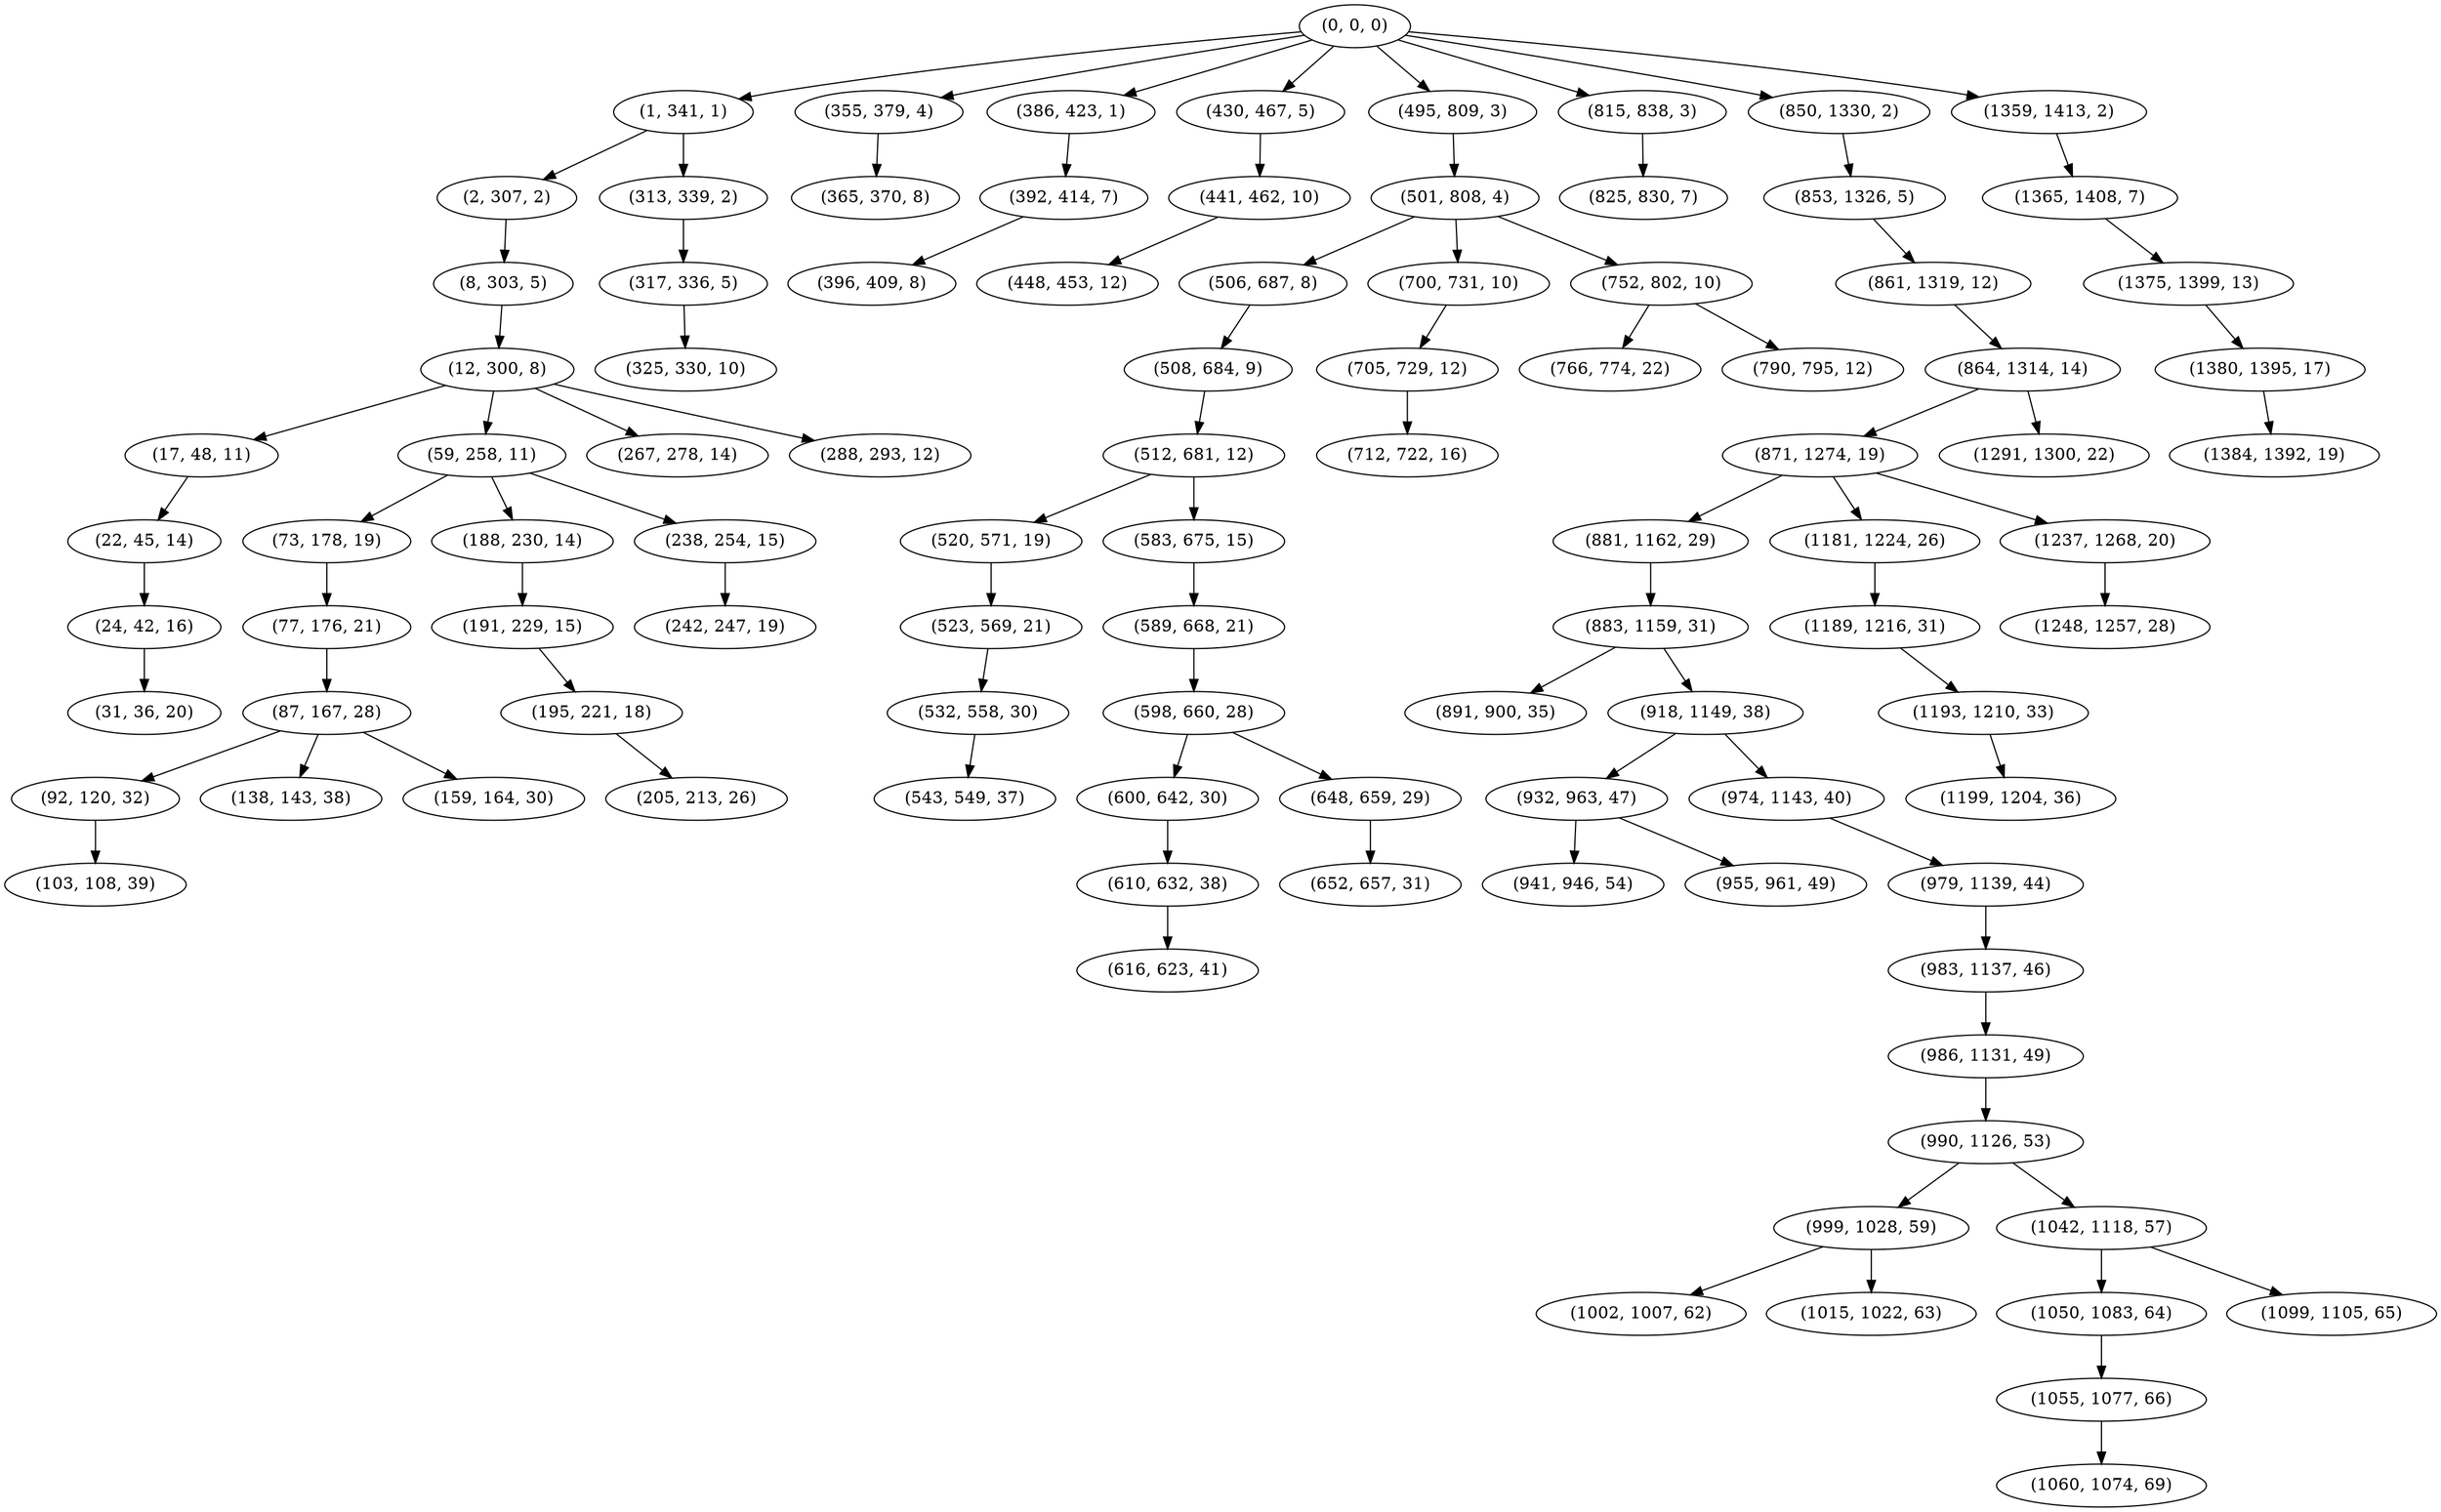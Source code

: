 digraph tree {
    "(0, 0, 0)";
    "(1, 341, 1)";
    "(2, 307, 2)";
    "(8, 303, 5)";
    "(12, 300, 8)";
    "(17, 48, 11)";
    "(22, 45, 14)";
    "(24, 42, 16)";
    "(31, 36, 20)";
    "(59, 258, 11)";
    "(73, 178, 19)";
    "(77, 176, 21)";
    "(87, 167, 28)";
    "(92, 120, 32)";
    "(103, 108, 39)";
    "(138, 143, 38)";
    "(159, 164, 30)";
    "(188, 230, 14)";
    "(191, 229, 15)";
    "(195, 221, 18)";
    "(205, 213, 26)";
    "(238, 254, 15)";
    "(242, 247, 19)";
    "(267, 278, 14)";
    "(288, 293, 12)";
    "(313, 339, 2)";
    "(317, 336, 5)";
    "(325, 330, 10)";
    "(355, 379, 4)";
    "(365, 370, 8)";
    "(386, 423, 1)";
    "(392, 414, 7)";
    "(396, 409, 8)";
    "(430, 467, 5)";
    "(441, 462, 10)";
    "(448, 453, 12)";
    "(495, 809, 3)";
    "(501, 808, 4)";
    "(506, 687, 8)";
    "(508, 684, 9)";
    "(512, 681, 12)";
    "(520, 571, 19)";
    "(523, 569, 21)";
    "(532, 558, 30)";
    "(543, 549, 37)";
    "(583, 675, 15)";
    "(589, 668, 21)";
    "(598, 660, 28)";
    "(600, 642, 30)";
    "(610, 632, 38)";
    "(616, 623, 41)";
    "(648, 659, 29)";
    "(652, 657, 31)";
    "(700, 731, 10)";
    "(705, 729, 12)";
    "(712, 722, 16)";
    "(752, 802, 10)";
    "(766, 774, 22)";
    "(790, 795, 12)";
    "(815, 838, 3)";
    "(825, 830, 7)";
    "(850, 1330, 2)";
    "(853, 1326, 5)";
    "(861, 1319, 12)";
    "(864, 1314, 14)";
    "(871, 1274, 19)";
    "(881, 1162, 29)";
    "(883, 1159, 31)";
    "(891, 900, 35)";
    "(918, 1149, 38)";
    "(932, 963, 47)";
    "(941, 946, 54)";
    "(955, 961, 49)";
    "(974, 1143, 40)";
    "(979, 1139, 44)";
    "(983, 1137, 46)";
    "(986, 1131, 49)";
    "(990, 1126, 53)";
    "(999, 1028, 59)";
    "(1002, 1007, 62)";
    "(1015, 1022, 63)";
    "(1042, 1118, 57)";
    "(1050, 1083, 64)";
    "(1055, 1077, 66)";
    "(1060, 1074, 69)";
    "(1099, 1105, 65)";
    "(1181, 1224, 26)";
    "(1189, 1216, 31)";
    "(1193, 1210, 33)";
    "(1199, 1204, 36)";
    "(1237, 1268, 20)";
    "(1248, 1257, 28)";
    "(1291, 1300, 22)";
    "(1359, 1413, 2)";
    "(1365, 1408, 7)";
    "(1375, 1399, 13)";
    "(1380, 1395, 17)";
    "(1384, 1392, 19)";
    "(0, 0, 0)" -> "(1, 341, 1)";
    "(0, 0, 0)" -> "(355, 379, 4)";
    "(0, 0, 0)" -> "(386, 423, 1)";
    "(0, 0, 0)" -> "(430, 467, 5)";
    "(0, 0, 0)" -> "(495, 809, 3)";
    "(0, 0, 0)" -> "(815, 838, 3)";
    "(0, 0, 0)" -> "(850, 1330, 2)";
    "(0, 0, 0)" -> "(1359, 1413, 2)";
    "(1, 341, 1)" -> "(2, 307, 2)";
    "(1, 341, 1)" -> "(313, 339, 2)";
    "(2, 307, 2)" -> "(8, 303, 5)";
    "(8, 303, 5)" -> "(12, 300, 8)";
    "(12, 300, 8)" -> "(17, 48, 11)";
    "(12, 300, 8)" -> "(59, 258, 11)";
    "(12, 300, 8)" -> "(267, 278, 14)";
    "(12, 300, 8)" -> "(288, 293, 12)";
    "(17, 48, 11)" -> "(22, 45, 14)";
    "(22, 45, 14)" -> "(24, 42, 16)";
    "(24, 42, 16)" -> "(31, 36, 20)";
    "(59, 258, 11)" -> "(73, 178, 19)";
    "(59, 258, 11)" -> "(188, 230, 14)";
    "(59, 258, 11)" -> "(238, 254, 15)";
    "(73, 178, 19)" -> "(77, 176, 21)";
    "(77, 176, 21)" -> "(87, 167, 28)";
    "(87, 167, 28)" -> "(92, 120, 32)";
    "(87, 167, 28)" -> "(138, 143, 38)";
    "(87, 167, 28)" -> "(159, 164, 30)";
    "(92, 120, 32)" -> "(103, 108, 39)";
    "(188, 230, 14)" -> "(191, 229, 15)";
    "(191, 229, 15)" -> "(195, 221, 18)";
    "(195, 221, 18)" -> "(205, 213, 26)";
    "(238, 254, 15)" -> "(242, 247, 19)";
    "(313, 339, 2)" -> "(317, 336, 5)";
    "(317, 336, 5)" -> "(325, 330, 10)";
    "(355, 379, 4)" -> "(365, 370, 8)";
    "(386, 423, 1)" -> "(392, 414, 7)";
    "(392, 414, 7)" -> "(396, 409, 8)";
    "(430, 467, 5)" -> "(441, 462, 10)";
    "(441, 462, 10)" -> "(448, 453, 12)";
    "(495, 809, 3)" -> "(501, 808, 4)";
    "(501, 808, 4)" -> "(506, 687, 8)";
    "(501, 808, 4)" -> "(700, 731, 10)";
    "(501, 808, 4)" -> "(752, 802, 10)";
    "(506, 687, 8)" -> "(508, 684, 9)";
    "(508, 684, 9)" -> "(512, 681, 12)";
    "(512, 681, 12)" -> "(520, 571, 19)";
    "(512, 681, 12)" -> "(583, 675, 15)";
    "(520, 571, 19)" -> "(523, 569, 21)";
    "(523, 569, 21)" -> "(532, 558, 30)";
    "(532, 558, 30)" -> "(543, 549, 37)";
    "(583, 675, 15)" -> "(589, 668, 21)";
    "(589, 668, 21)" -> "(598, 660, 28)";
    "(598, 660, 28)" -> "(600, 642, 30)";
    "(598, 660, 28)" -> "(648, 659, 29)";
    "(600, 642, 30)" -> "(610, 632, 38)";
    "(610, 632, 38)" -> "(616, 623, 41)";
    "(648, 659, 29)" -> "(652, 657, 31)";
    "(700, 731, 10)" -> "(705, 729, 12)";
    "(705, 729, 12)" -> "(712, 722, 16)";
    "(752, 802, 10)" -> "(766, 774, 22)";
    "(752, 802, 10)" -> "(790, 795, 12)";
    "(815, 838, 3)" -> "(825, 830, 7)";
    "(850, 1330, 2)" -> "(853, 1326, 5)";
    "(853, 1326, 5)" -> "(861, 1319, 12)";
    "(861, 1319, 12)" -> "(864, 1314, 14)";
    "(864, 1314, 14)" -> "(871, 1274, 19)";
    "(864, 1314, 14)" -> "(1291, 1300, 22)";
    "(871, 1274, 19)" -> "(881, 1162, 29)";
    "(871, 1274, 19)" -> "(1181, 1224, 26)";
    "(871, 1274, 19)" -> "(1237, 1268, 20)";
    "(881, 1162, 29)" -> "(883, 1159, 31)";
    "(883, 1159, 31)" -> "(891, 900, 35)";
    "(883, 1159, 31)" -> "(918, 1149, 38)";
    "(918, 1149, 38)" -> "(932, 963, 47)";
    "(918, 1149, 38)" -> "(974, 1143, 40)";
    "(932, 963, 47)" -> "(941, 946, 54)";
    "(932, 963, 47)" -> "(955, 961, 49)";
    "(974, 1143, 40)" -> "(979, 1139, 44)";
    "(979, 1139, 44)" -> "(983, 1137, 46)";
    "(983, 1137, 46)" -> "(986, 1131, 49)";
    "(986, 1131, 49)" -> "(990, 1126, 53)";
    "(990, 1126, 53)" -> "(999, 1028, 59)";
    "(990, 1126, 53)" -> "(1042, 1118, 57)";
    "(999, 1028, 59)" -> "(1002, 1007, 62)";
    "(999, 1028, 59)" -> "(1015, 1022, 63)";
    "(1042, 1118, 57)" -> "(1050, 1083, 64)";
    "(1042, 1118, 57)" -> "(1099, 1105, 65)";
    "(1050, 1083, 64)" -> "(1055, 1077, 66)";
    "(1055, 1077, 66)" -> "(1060, 1074, 69)";
    "(1181, 1224, 26)" -> "(1189, 1216, 31)";
    "(1189, 1216, 31)" -> "(1193, 1210, 33)";
    "(1193, 1210, 33)" -> "(1199, 1204, 36)";
    "(1237, 1268, 20)" -> "(1248, 1257, 28)";
    "(1359, 1413, 2)" -> "(1365, 1408, 7)";
    "(1365, 1408, 7)" -> "(1375, 1399, 13)";
    "(1375, 1399, 13)" -> "(1380, 1395, 17)";
    "(1380, 1395, 17)" -> "(1384, 1392, 19)";
}
